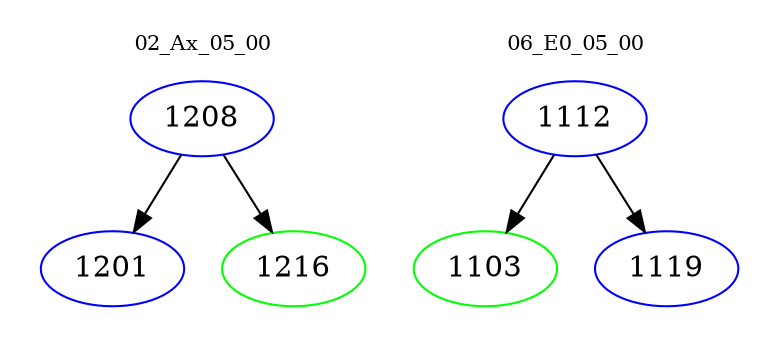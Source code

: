 digraph{
subgraph cluster_0 {
color = white
label = "02_Ax_05_00";
fontsize=10;
T0_1208 [label="1208", color="blue"]
T0_1208 -> T0_1201 [color="black"]
T0_1201 [label="1201", color="blue"]
T0_1208 -> T0_1216 [color="black"]
T0_1216 [label="1216", color="green"]
}
subgraph cluster_1 {
color = white
label = "06_E0_05_00";
fontsize=10;
T1_1112 [label="1112", color="blue"]
T1_1112 -> T1_1103 [color="black"]
T1_1103 [label="1103", color="green"]
T1_1112 -> T1_1119 [color="black"]
T1_1119 [label="1119", color="blue"]
}
}

